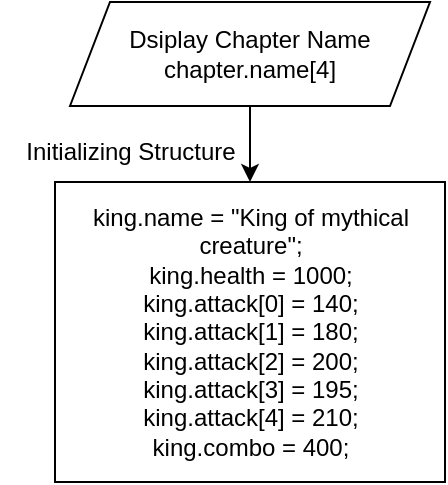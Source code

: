 <mxfile version="22.1.16" type="device">
  <diagram name="Page-1" id="doVVnvdTJjGotJRXpp_x">
    <mxGraphModel dx="880" dy="434" grid="1" gridSize="10" guides="1" tooltips="1" connect="1" arrows="1" fold="1" page="1" pageScale="1" pageWidth="850" pageHeight="1100" math="0" shadow="0">
      <root>
        <mxCell id="0" />
        <mxCell id="1" parent="0" />
        <mxCell id="MPLpCx93JBw2socFuWgA-1" value="&lt;div&gt;king.name = &quot;King of mythical creature&quot;;&lt;/div&gt;&lt;div&gt;king.health = 1000;&lt;/div&gt;&lt;div&gt;king.attack[0] = 140;&lt;/div&gt;&lt;div&gt;king.attack[1] = 180;&lt;/div&gt;&lt;div&gt;king.attack[2] = 200;&lt;/div&gt;&lt;div&gt;king.attack[3] = 195;&lt;/div&gt;&lt;div&gt;king.attack[4] = 210;&lt;/div&gt;&lt;div&gt;king.combo = 400;&lt;/div&gt;" style="rounded=0;whiteSpace=wrap;html=1;" vertex="1" parent="1">
          <mxGeometry x="52.5" y="170" width="195" height="150" as="geometry" />
        </mxCell>
        <mxCell id="MPLpCx93JBw2socFuWgA-2" value="Initializing Structure" style="text;html=1;align=center;verticalAlign=middle;resizable=0;points=[];autosize=1;strokeColor=none;fillColor=none;" vertex="1" parent="1">
          <mxGeometry x="25" y="140" width="130" height="30" as="geometry" />
        </mxCell>
        <mxCell id="MPLpCx93JBw2socFuWgA-3" value="&lt;font style=&quot;font-size: 12px;&quot;&gt;Dsiplay Chapter Name&lt;br&gt;chapter.name[4]&lt;/font&gt;" style="shape=parallelogram;perimeter=parallelogramPerimeter;whiteSpace=wrap;html=1;fixedSize=1;" vertex="1" parent="1">
          <mxGeometry x="60" y="80" width="180" height="52" as="geometry" />
        </mxCell>
        <mxCell id="MPLpCx93JBw2socFuWgA-5" value="" style="endArrow=classic;html=1;rounded=0;entryX=0.5;entryY=0;entryDx=0;entryDy=0;exitX=0.5;exitY=1;exitDx=0;exitDy=0;" edge="1" parent="1" source="MPLpCx93JBw2socFuWgA-3" target="MPLpCx93JBw2socFuWgA-1">
          <mxGeometry width="50" height="50" relative="1" as="geometry">
            <mxPoint x="400" y="200" as="sourcePoint" />
            <mxPoint x="450" y="150" as="targetPoint" />
          </mxGeometry>
        </mxCell>
      </root>
    </mxGraphModel>
  </diagram>
</mxfile>
